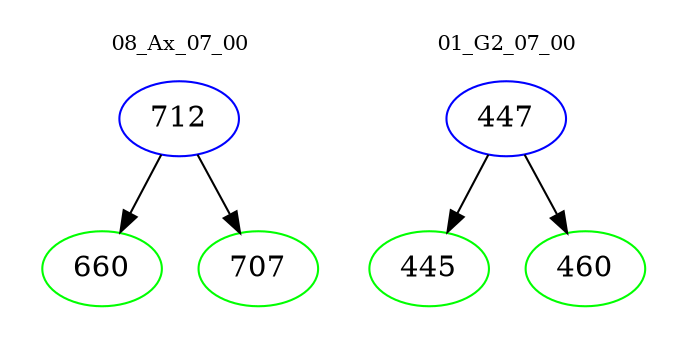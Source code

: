 digraph{
subgraph cluster_0 {
color = white
label = "08_Ax_07_00";
fontsize=10;
T0_712 [label="712", color="blue"]
T0_712 -> T0_660 [color="black"]
T0_660 [label="660", color="green"]
T0_712 -> T0_707 [color="black"]
T0_707 [label="707", color="green"]
}
subgraph cluster_1 {
color = white
label = "01_G2_07_00";
fontsize=10;
T1_447 [label="447", color="blue"]
T1_447 -> T1_445 [color="black"]
T1_445 [label="445", color="green"]
T1_447 -> T1_460 [color="black"]
T1_460 [label="460", color="green"]
}
}
